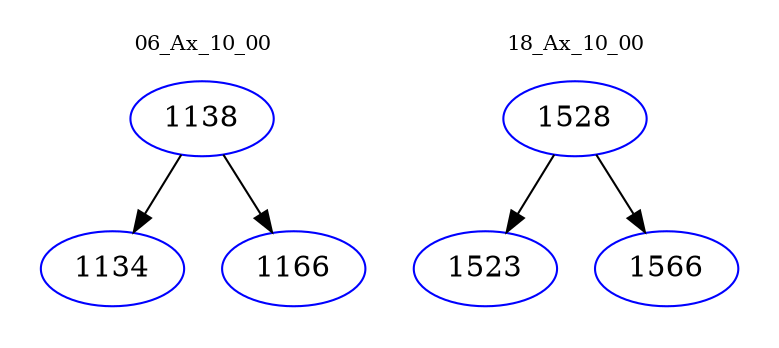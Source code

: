 digraph{
subgraph cluster_0 {
color = white
label = "06_Ax_10_00";
fontsize=10;
T0_1138 [label="1138", color="blue"]
T0_1138 -> T0_1134 [color="black"]
T0_1134 [label="1134", color="blue"]
T0_1138 -> T0_1166 [color="black"]
T0_1166 [label="1166", color="blue"]
}
subgraph cluster_1 {
color = white
label = "18_Ax_10_00";
fontsize=10;
T1_1528 [label="1528", color="blue"]
T1_1528 -> T1_1523 [color="black"]
T1_1523 [label="1523", color="blue"]
T1_1528 -> T1_1566 [color="black"]
T1_1566 [label="1566", color="blue"]
}
}
